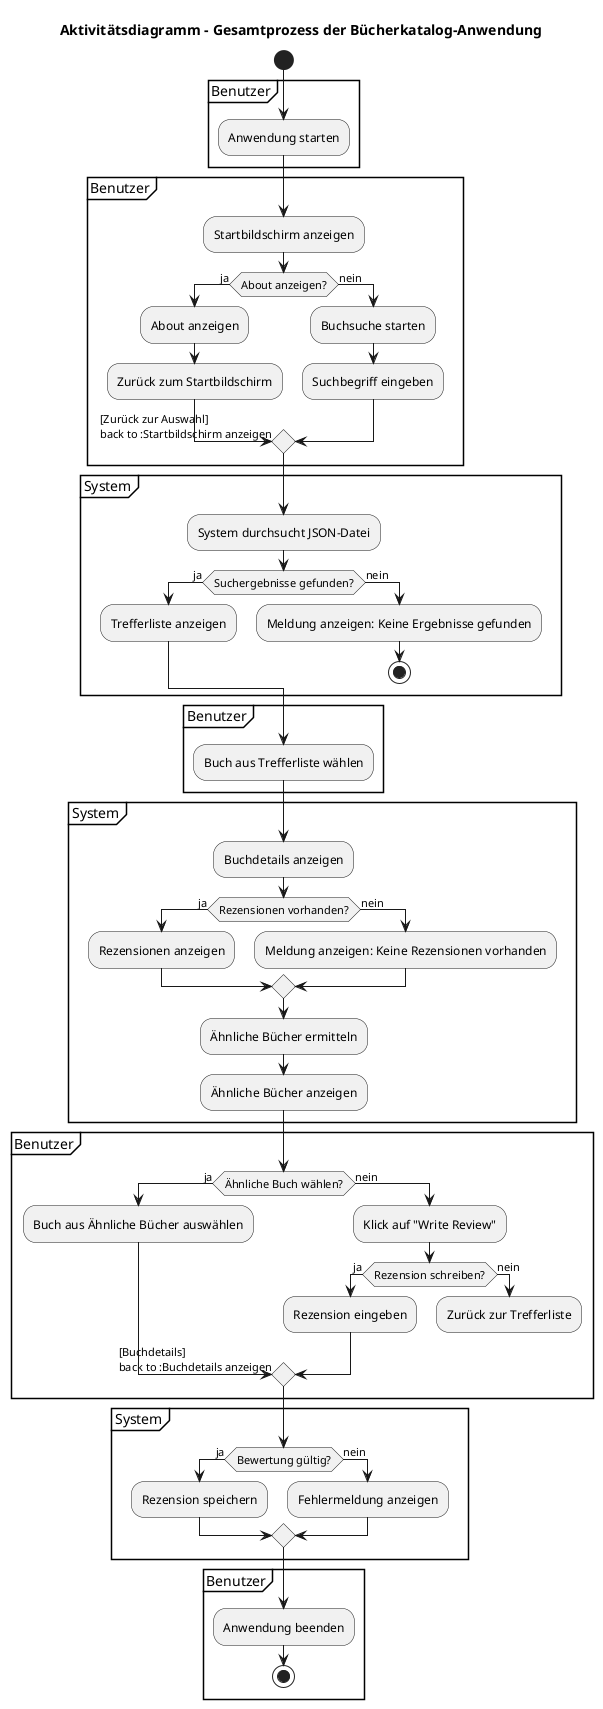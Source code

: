 @startuml
title Aktivitätsdiagramm – Gesamtprozess der Bücherkatalog-Anwendung

start

partition Benutzer {
  :Anwendung starten;
}

partition Benutzer {
  :Startbildschirm anzeigen;
  if (About anzeigen?) then (ja)
    :About anzeigen;
    :Zurück zum Startbildschirm;
    -> [Zurück zur Auswahl] 
    back to :Startbildschirm anzeigen;
  else (nein)
    :Buchsuche starten;
    :Suchbegriff eingeben;
  endif
}

partition System {
  :System durchsucht JSON-Datei;
  if (Suchergebnisse gefunden?) then (ja)
    :Trefferliste anzeigen;
  else (nein)
    :Meldung anzeigen: Keine Ergebnisse gefunden;
    stop
  endif
}

partition Benutzer {
  :Buch aus Trefferliste wählen;
}

partition System {
  :Buchdetails anzeigen;
  if (Rezensionen vorhanden?) then (ja)
    :Rezensionen anzeigen;
  else (nein)
    :Meldung anzeigen: Keine Rezensionen vorhanden;
  endif
  :Ähnliche Bücher ermitteln;
  :Ähnliche Bücher anzeigen;
}

partition Benutzer {
  if (Ähnliche Buch wählen?) then (ja)
    :Buch aus Ähnliche Bücher auswählen;
    -> [Buchdetails] 
    back to :Buchdetails anzeigen;
  else (nein)
    :Klick auf "Write Review";
    if (Rezension schreiben?) then (ja)
      :Rezension eingeben;
    else (nein)
      :Zurück zur Trefferliste;
      detach
    endif
  endif
}

partition System {
  if (Bewertung gültig?) then (ja)
    :Rezension speichern;
  else (nein)
    :Fehlermeldung anzeigen;
  endif
}

partition Benutzer {
  :Anwendung beenden;
  stop
}

@enduml